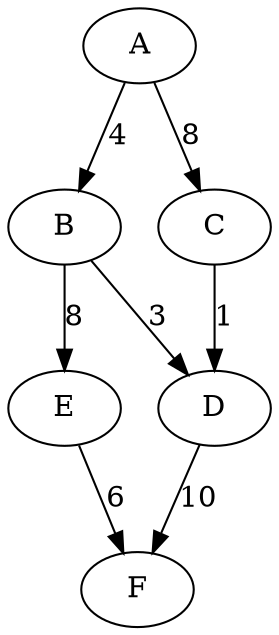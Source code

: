 // Demo of the Dijkstra Algorithm
digraph {
	A
	B
	C
	D
	E
	F
	A -> B [label=4]
	A -> C [label=8]
	B -> D [label=3]
	B -> E [label=8]
	C -> D [label=1]
	D -> F [label=10]
	E -> F [label=6]
}

